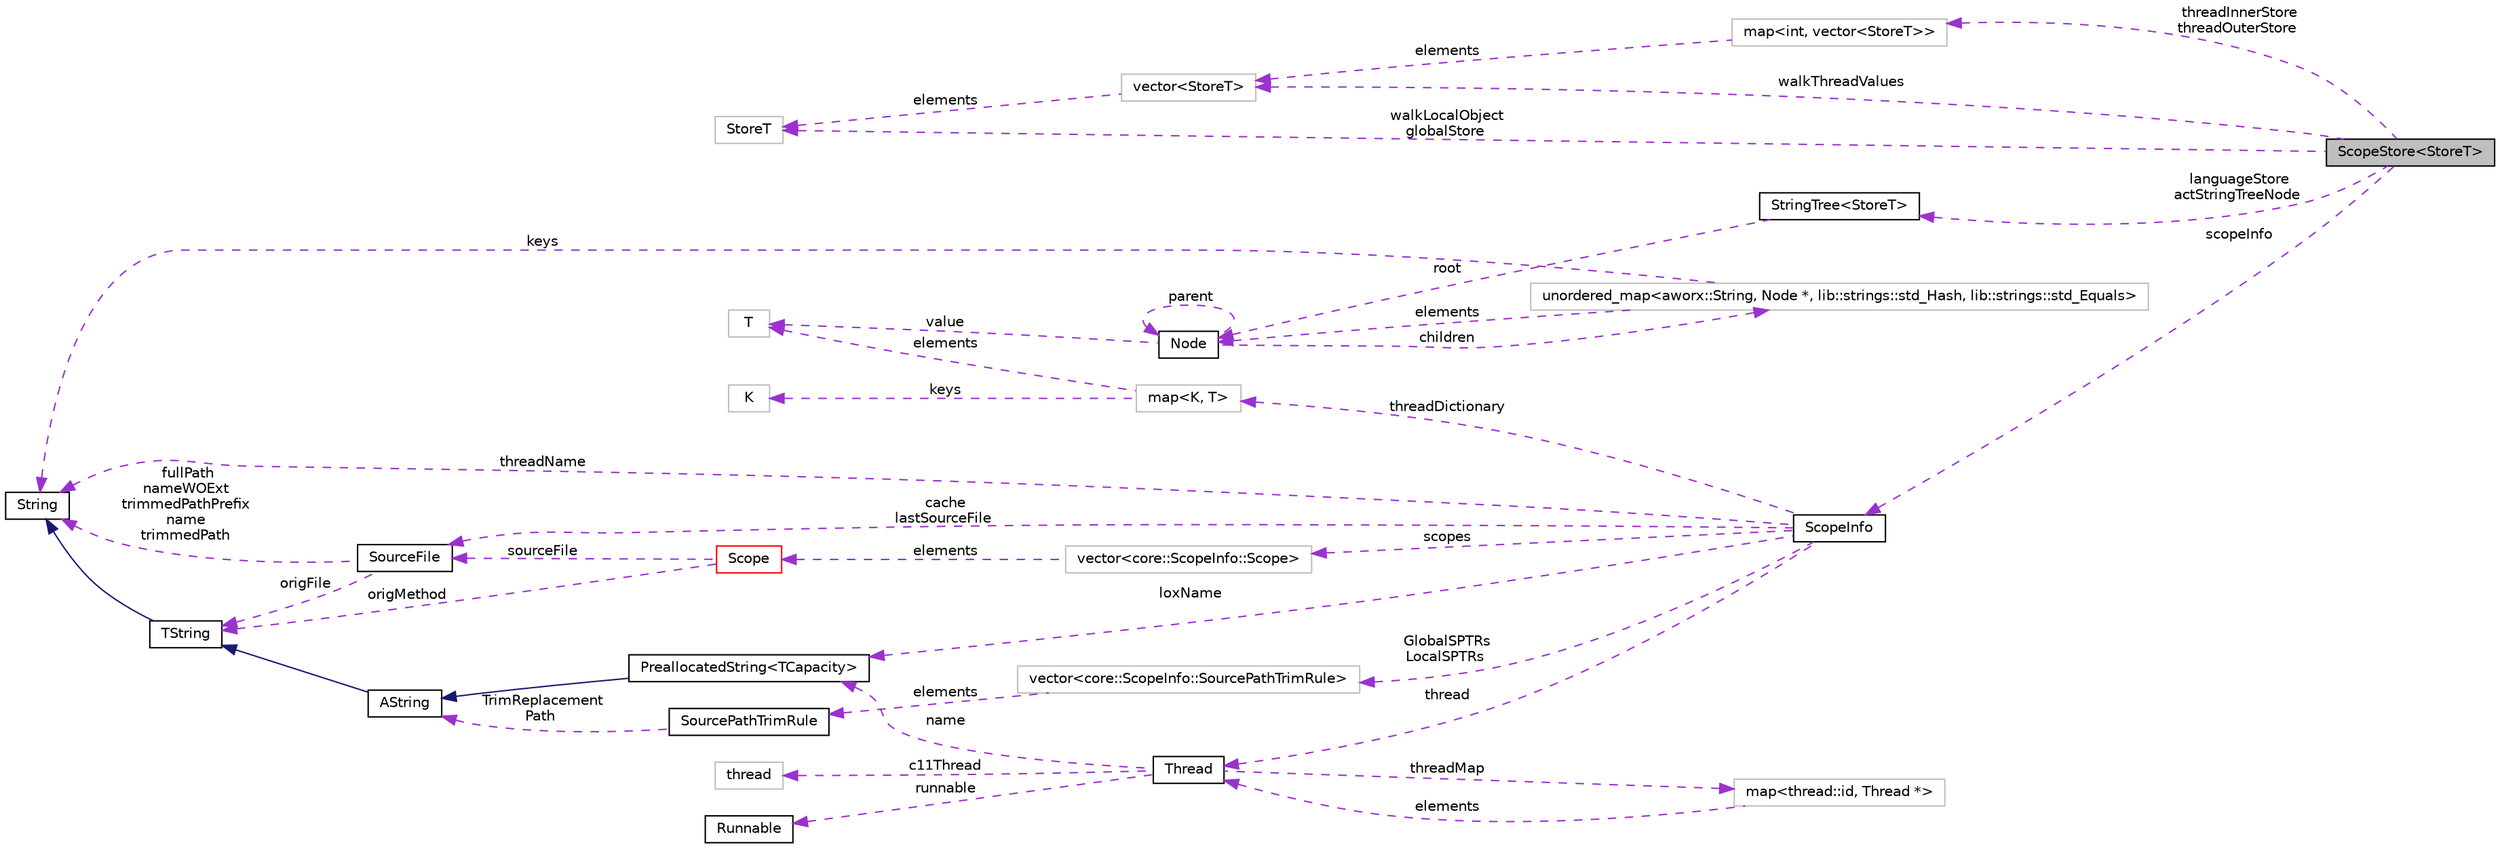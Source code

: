 digraph "ScopeStore&lt;StoreT&gt;"
{
  edge [fontname="Helvetica",fontsize="10",labelfontname="Helvetica",labelfontsize="10"];
  node [fontname="Helvetica",fontsize="10",shape=record];
  rankdir="LR";
  Node2 [label="map\<int, vector\<StoreT\>\>",height=0.2,width=0.4,color="grey75", fillcolor="white", style="filled"];
  Node3 [label="vector\<StoreT\>",height=0.2,width=0.4,color="grey75", fillcolor="white", style="filled"];
  Node6 [label="map\<K, T\>",height=0.2,width=0.4,color="grey75", fillcolor="white", style="filled",tooltip="STL class. "];
  Node12 [label="vector\<core::ScopeInfo::Scope\>",height=0.2,width=0.4,color="grey75", fillcolor="white", style="filled"];
  Node15 [label="vector\<core::ScopeInfo::SourcePathTrimRule\>",height=0.2,width=0.4,color="grey75", fillcolor="white", style="filled"];
  Node21 [label="map\<thread::id, Thread *\>",height=0.2,width=0.4,color="grey75", fillcolor="white", style="filled"];
  Node26 [label="unordered_map\<aworx::String, Node *, lib::strings::std_Hash, lib::strings::std_Equals\>",height=0.2,width=0.4,color="grey75", fillcolor="white", style="filled"];
  Node1 [label="ScopeStore\<StoreT\>",height=0.2,width=0.4,color="black", fillcolor="grey75", style="filled", fontcolor="black"];
  Node24 [label="StringTree\<StoreT\>",height=0.2,width=0.4,color="black", fillcolor="white", style="filled",URL="$classaworx_1_1lib_1_1containers_1_1StringTree.html"];
  Node18 [label="PreallocatedString\<TCapacity\>",height=0.2,width=0.4,color="black", fillcolor="white", style="filled",URL="$classaworx_1_1lib_1_1strings_1_1PreallocatedString.html"];
  Node2 -> Node1 [dir="back",color="darkorchid3",fontsize="10",style="dashed",label=" threadInnerStore\nthreadOuterStore" ,fontname="Helvetica"];
  Node3 -> Node1 [dir="back",color="darkorchid3",fontsize="10",style="dashed",label=" walkThreadValues" ,fontname="Helvetica"];
  Node3 -> Node2 [dir="back",color="darkorchid3",fontsize="10",style="dashed",label=" elements" ,fontname="Helvetica"];
  Node4 -> Node1 [dir="back",color="darkorchid3",fontsize="10",style="dashed",label=" walkLocalObject\nglobalStore" ,fontname="Helvetica"];
  Node4 -> Node3 [dir="back",color="darkorchid3",fontsize="10",style="dashed",label=" elements" ,fontname="Helvetica"];
  Node5 -> Node1 [dir="back",color="darkorchid3",fontsize="10",style="dashed",label=" scopeInfo" ,fontname="Helvetica"];
  Node6 -> Node5 [dir="back",color="darkorchid3",fontsize="10",style="dashed",label=" threadDictionary" ,fontname="Helvetica"];
  Node7 -> Node6 [dir="back",color="darkorchid3",fontsize="10",style="dashed",label=" keys" ,fontname="Helvetica"];
  Node8 -> Node6 [dir="back",color="darkorchid3",fontsize="10",style="dashed",label=" elements" ,fontname="Helvetica"];
  Node8 -> Node25 [dir="back",color="darkorchid3",fontsize="10",style="dashed",label=" value" ,fontname="Helvetica"];
  Node9 -> Node5 [dir="back",color="darkorchid3",fontsize="10",style="dashed",label=" threadName" ,fontname="Helvetica"];
  Node9 -> Node10 [dir="back",color="darkorchid3",fontsize="10",style="dashed",label=" fullPath\nnameWOExt\ntrimmedPathPrefix\nname\ntrimmedPath" ,fontname="Helvetica"];
  Node9 -> Node11 [dir="back",color="midnightblue",fontsize="10",style="solid",fontname="Helvetica"];
  Node9 -> Node26 [dir="back",color="darkorchid3",fontsize="10",style="dashed",label=" keys" ,fontname="Helvetica"];
  Node10 -> Node5 [dir="back",color="darkorchid3",fontsize="10",style="dashed",label=" cache\nlastSourceFile" ,fontname="Helvetica"];
  Node10 -> Node13 [dir="back",color="darkorchid3",fontsize="10",style="dashed",label=" sourceFile" ,fontname="Helvetica"];
  Node11 -> Node10 [dir="back",color="darkorchid3",fontsize="10",style="dashed",label=" origFile" ,fontname="Helvetica"];
  Node11 -> Node13 [dir="back",color="darkorchid3",fontsize="10",style="dashed",label=" origMethod" ,fontname="Helvetica"];
  Node11 -> Node17 [dir="back",color="midnightblue",fontsize="10",style="solid",fontname="Helvetica"];
  Node12 -> Node5 [dir="back",color="darkorchid3",fontsize="10",style="dashed",label=" scopes" ,fontname="Helvetica"];
  Node13 -> Node12 [dir="back",color="darkorchid3",fontsize="10",style="dashed",label=" elements" ,fontname="Helvetica"];
  Node15 -> Node5 [dir="back",color="darkorchid3",fontsize="10",style="dashed",label=" GlobalSPTRs\nLocalSPTRs" ,fontname="Helvetica"];
  Node16 -> Node15 [dir="back",color="darkorchid3",fontsize="10",style="dashed",label=" elements" ,fontname="Helvetica"];
  Node17 -> Node16 [dir="back",color="darkorchid3",fontsize="10",style="dashed",label=" TrimReplacement\nPath" ,fontname="Helvetica"];
  Node17 -> Node18 [dir="back",color="midnightblue",fontsize="10",style="solid",fontname="Helvetica"];
  Node18 -> Node5 [dir="back",color="darkorchid3",fontsize="10",style="dashed",label=" loxName" ,fontname="Helvetica"];
  Node18 -> Node19 [dir="back",color="darkorchid3",fontsize="10",style="dashed",label=" name" ,fontname="Helvetica"];
  Node19 -> Node5 [dir="back",color="darkorchid3",fontsize="10",style="dashed",label=" thread" ,fontname="Helvetica"];
  Node19 -> Node21 [dir="back",color="darkorchid3",fontsize="10",style="dashed",label=" elements" ,fontname="Helvetica"];
  Node20 -> Node19 [dir="back",color="darkorchid3",fontsize="10",style="dashed",label=" runnable" ,fontname="Helvetica"];
  Node21 -> Node19 [dir="back",color="darkorchid3",fontsize="10",style="dashed",label=" threadMap" ,fontname="Helvetica"];
  Node23 -> Node19 [dir="back",color="darkorchid3",fontsize="10",style="dashed",label=" c11Thread" ,fontname="Helvetica"];
  Node24 -> Node1 [dir="back",color="darkorchid3",fontsize="10",style="dashed",label=" languageStore\nactStringTreeNode" ,fontname="Helvetica"];
  Node25 -> Node24 [dir="back",color="darkorchid3",fontsize="10",style="dashed",label=" root" ,fontname="Helvetica"];
  Node25 -> Node25 [dir="back",color="darkorchid3",fontsize="10",style="dashed",label=" parent" ,fontname="Helvetica"];
  Node25 -> Node26 [dir="back",color="darkorchid3",fontsize="10",style="dashed",label=" elements" ,fontname="Helvetica"];
  Node26 -> Node25 [dir="back",color="darkorchid3",fontsize="10",style="dashed",label=" children" ,fontname="Helvetica"];
  Node4 [label="StoreT",height=0.2,width=0.4,color="grey75", fillcolor="white", style="filled"];
  Node5 [label="ScopeInfo",height=0.2,width=0.4,color="black", fillcolor="white", style="filled",URL="$classaworx_1_1lox_1_1core_1_1ScopeInfo.html"];
  Node7 [label="K",height=0.2,width=0.4,color="grey75", fillcolor="white", style="filled"];
  Node8 [label="T",height=0.2,width=0.4,color="grey75", fillcolor="white", style="filled"];
  Node9 [label="String",height=0.2,width=0.4,color="black", fillcolor="white", style="filled",URL="$classaworx_1_1lib_1_1strings_1_1String.html"];
  Node10 [label="SourceFile",height=0.2,width=0.4,color="black", fillcolor="white", style="filled",URL="$structaworx_1_1lox_1_1core_1_1ScopeInfo_1_1SourceFile.html"];
  Node11 [label="TString",height=0.2,width=0.4,color="black", fillcolor="white", style="filled",URL="$classaworx_1_1lib_1_1strings_1_1TString.html"];
  Node13 [label="Scope",height=0.2,width=0.4,color="red", fillcolor="white", style="filled",URL="$structaworx_1_1lox_1_1core_1_1ScopeInfo_1_1Scope.html"];
  Node16 [label="SourcePathTrimRule",height=0.2,width=0.4,color="black", fillcolor="white", style="filled",URL="$structaworx_1_1lox_1_1core_1_1ScopeInfo_1_1SourcePathTrimRule.html"];
  Node17 [label="AString",height=0.2,width=0.4,color="black", fillcolor="white", style="filled",URL="$classaworx_1_1lib_1_1strings_1_1AString.html"];
  Node19 [label="Thread",height=0.2,width=0.4,color="black", fillcolor="white", style="filled",URL="$classaworx_1_1lib_1_1threads_1_1Thread.html"];
  Node20 [label="Runnable",height=0.2,width=0.4,color="black", fillcolor="white", style="filled",URL="$classaworx_1_1lib_1_1threads_1_1Runnable.html"];
  Node23 [label="thread",height=0.2,width=0.4,color="grey75", fillcolor="white", style="filled",tooltip="STL class. "];
  Node25 [label="Node",height=0.2,width=0.4,color="black", fillcolor="white", style="filled",URL="$structaworx_1_1lib_1_1containers_1_1StringTree_1_1Node.html"];
}

